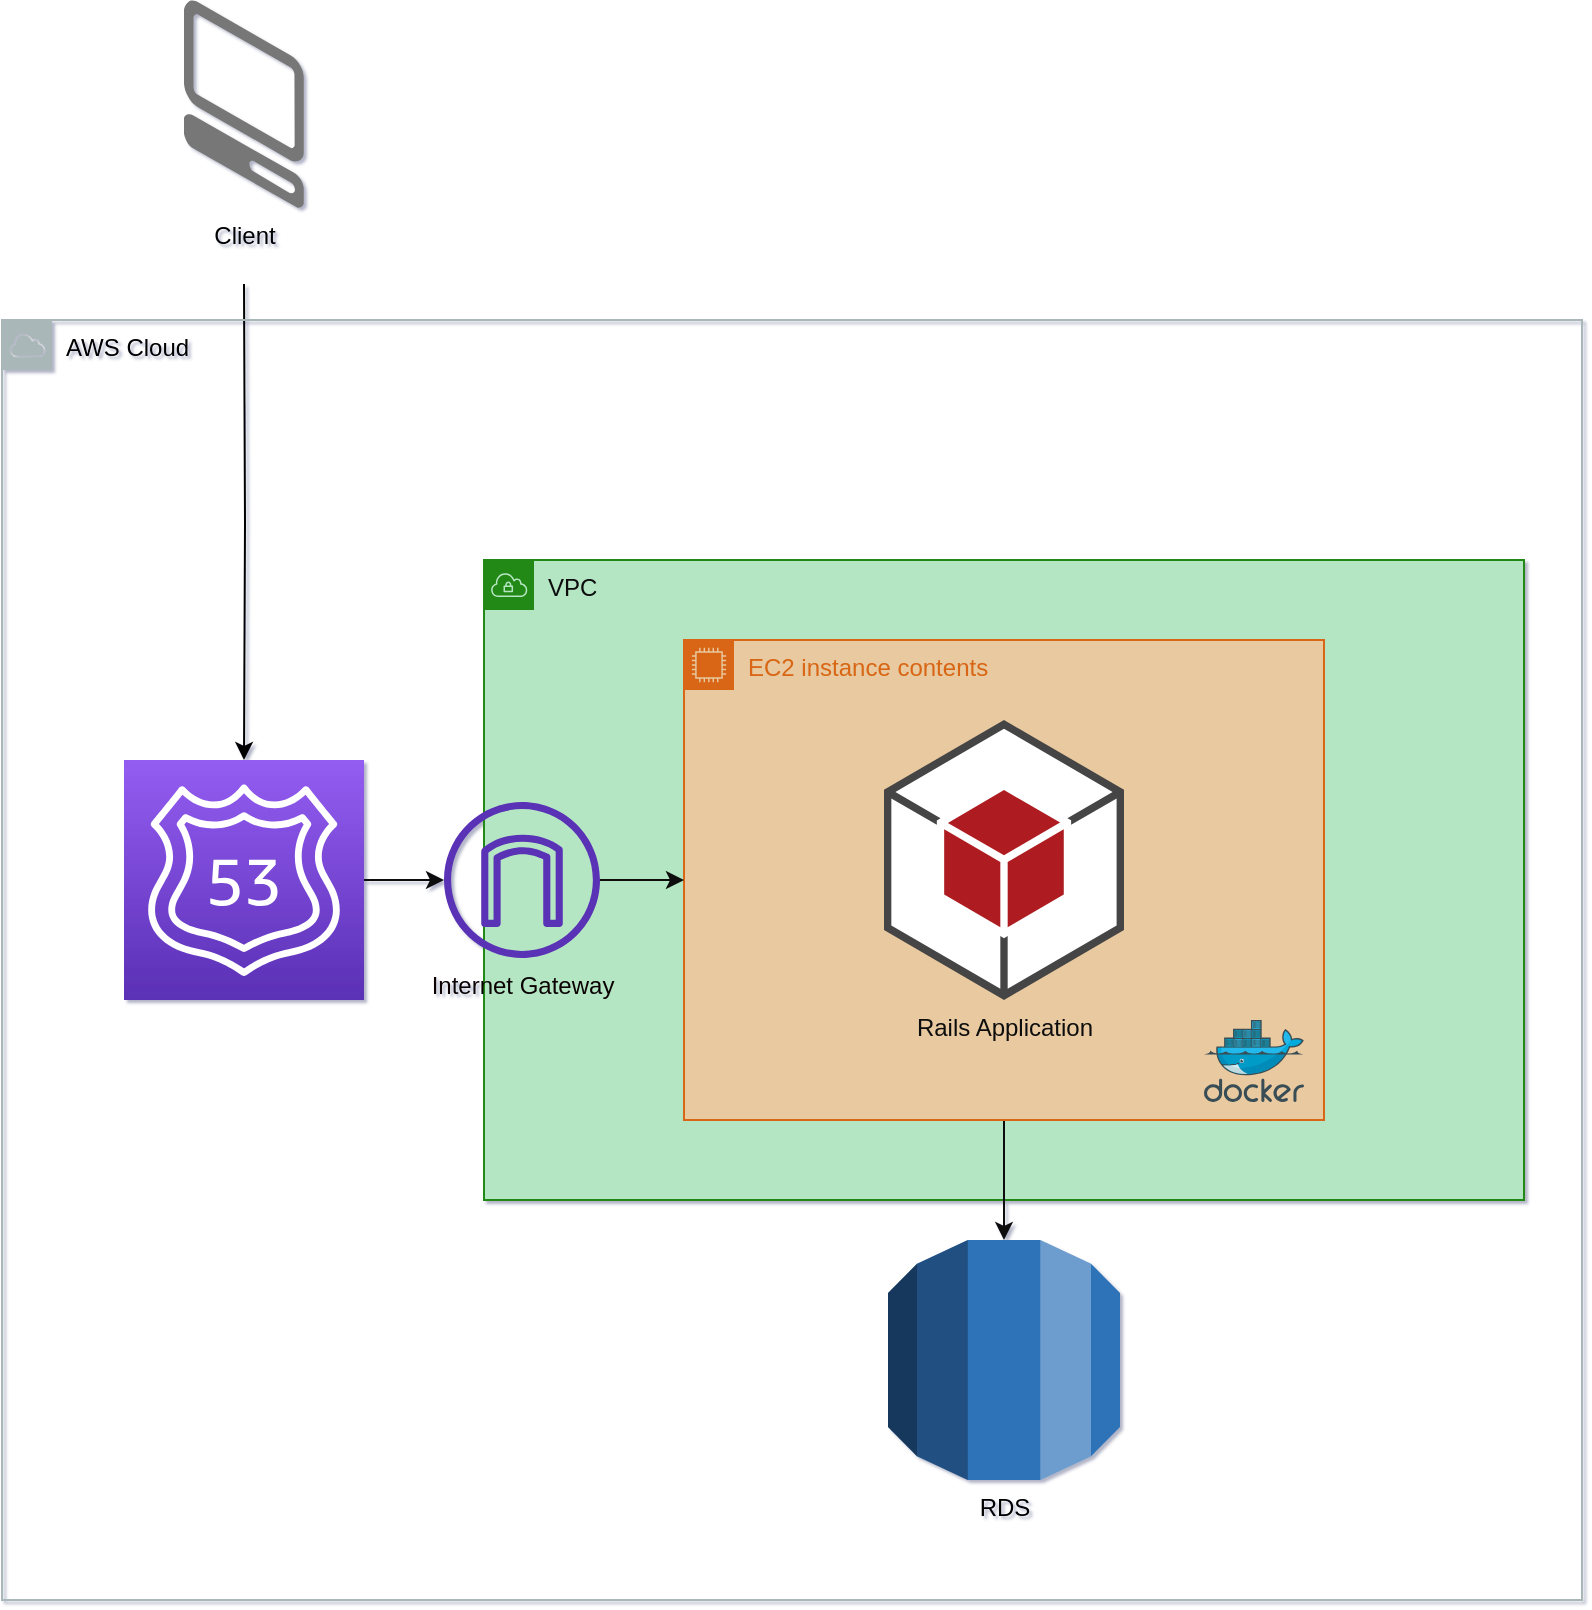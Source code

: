 <mxfile version="13.10.0" type="embed">
    <diagram id="sYyyzxMc8L0BJnTRZTQS" name="ページ1">
        <mxGraphModel dx="1126" dy="815" grid="0" gridSize="10" guides="1" tooltips="1" connect="1" arrows="1" fold="1" page="1" pageScale="1" pageWidth="827" pageHeight="1169" background="#ffffff" math="0" shadow="1">
            <root>
                <mxCell id="0"/>
                <mxCell id="1" parent="0"/>
                <mxCell id="21" style="edgeStyle=orthogonalEdgeStyle;rounded=0;orthogonalLoop=1;jettySize=auto;html=1;strokeColor=#000000;" edge="1" parent="1" target="11">
                    <mxGeometry relative="1" as="geometry">
                        <mxPoint x="140" y="182" as="sourcePoint"/>
                    </mxGeometry>
                </mxCell>
                <mxCell id="5" value="Client" style="verticalLabelPosition=bottom;html=1;verticalAlign=top;strokeWidth=1;align=center;outlineConnect=0;dashed=0;outlineConnect=0;shape=mxgraph.aws3d.client;aspect=fixed;strokeColor=none;fillColor=#777777;fontColor=#030303;" vertex="1" parent="1">
                    <mxGeometry x="110" y="40" width="60" height="104" as="geometry"/>
                </mxCell>
                <mxCell id="10" value="AWS Cloud" style="outlineConnect=0;gradientColor=none;html=1;whiteSpace=wrap;fontSize=12;fontStyle=0;shape=mxgraph.aws4.group;grIcon=mxgraph.aws4.group_aws_cloud;strokeColor=#AAB7B8;verticalAlign=top;align=left;spacingLeft=30;dashed=0;fontColor=#000000;fillColor=none;" vertex="1" parent="1">
                    <mxGeometry x="19" y="200" width="790" height="640" as="geometry"/>
                </mxCell>
                <mxCell id="22" style="edgeStyle=orthogonalEdgeStyle;rounded=0;orthogonalLoop=1;jettySize=auto;html=1;strokeColor=#0A0A0A;" edge="1" parent="1" source="11" target="19">
                    <mxGeometry relative="1" as="geometry"/>
                </mxCell>
                <mxCell id="11" value="" style="outlineConnect=0;fontColor=#232F3E;gradientColor=#945DF2;gradientDirection=north;fillColor=#5A30B5;strokeColor=#ffffff;dashed=0;verticalLabelPosition=bottom;verticalAlign=top;align=center;html=1;fontSize=12;fontStyle=0;aspect=fixed;shape=mxgraph.aws4.resourceIcon;resIcon=mxgraph.aws4.route_53;" vertex="1" parent="1">
                    <mxGeometry x="80" y="420" width="120" height="120" as="geometry"/>
                </mxCell>
                <mxCell id="12" value="VPC" style="points=[[0,0],[0.25,0],[0.5,0],[0.75,0],[1,0],[1,0.25],[1,0.5],[1,0.75],[1,1],[0.75,1],[0.5,1],[0.25,1],[0,1],[0,0.75],[0,0.5],[0,0.25]];outlineConnect=0;gradientColor=none;html=1;whiteSpace=wrap;fontSize=12;fontStyle=0;shape=mxgraph.aws4.group;grIcon=mxgraph.aws4.group_vpc;strokeColor=#248814;verticalAlign=top;align=left;spacingLeft=30;dashed=0;labelBackgroundColor=none;fontColor=#0C0D0D;fillColor=#B5E6C4;" vertex="1" parent="1">
                    <mxGeometry x="260" y="320" width="520" height="320" as="geometry"/>
                </mxCell>
                <mxCell id="25" style="edgeStyle=orthogonalEdgeStyle;rounded=0;orthogonalLoop=1;jettySize=auto;html=1;entryX=0.5;entryY=0;entryDx=0;entryDy=0;entryPerimeter=0;strokeColor=#0F0F0F;" edge="1" parent="1" source="14" target="15">
                    <mxGeometry relative="1" as="geometry"/>
                </mxCell>
                <mxCell id="13" value="EC2 instance contents" style="points=[[0,0],[0.25,0],[0.5,0],[0.75,0],[1,0],[1,0.25],[1,0.5],[1,0.75],[1,1],[0.75,1],[0.5,1],[0.25,1],[0,1],[0,0.75],[0,0.5],[0,0.25]];outlineConnect=0;gradientColor=none;html=1;whiteSpace=wrap;fontSize=12;fontStyle=0;shape=mxgraph.aws4.group;grIcon=mxgraph.aws4.group_ec2_instance_contents;strokeColor=#D86613;verticalAlign=top;align=left;spacingLeft=30;fontColor=#D86613;dashed=0;fillColor=#E8C9A0;" vertex="1" parent="1">
                    <mxGeometry x="360" y="360" width="320" height="240" as="geometry"/>
                </mxCell>
                <mxCell id="14" value="Rails Application" style="outlineConnect=0;dashed=0;verticalLabelPosition=bottom;verticalAlign=top;align=center;html=1;shape=mxgraph.aws3.android;fillColor=#AE1F23;gradientColor=none;fontColor=#0F0F0F;" vertex="1" parent="1">
                    <mxGeometry x="460" y="400" width="120" height="140" as="geometry"/>
                </mxCell>
                <mxCell id="15" value="RDS" style="outlineConnect=0;dashed=0;verticalLabelPosition=bottom;verticalAlign=top;align=center;html=1;shape=mxgraph.aws3.rds;fillColor=#2E73B8;gradientColor=none;fontColor=#000000;" vertex="1" parent="1">
                    <mxGeometry x="462" y="660" width="116" height="120" as="geometry"/>
                </mxCell>
                <mxCell id="17" value="" style="aspect=fixed;html=1;points=[];align=center;image;fontSize=12;image=img/lib/mscae/Docker.svg;" vertex="1" parent="1">
                    <mxGeometry x="620" y="550" width="50" height="41" as="geometry"/>
                </mxCell>
                <mxCell id="23" value="" style="edgeStyle=orthogonalEdgeStyle;rounded=0;orthogonalLoop=1;jettySize=auto;html=1;strokeColor=#080808;" edge="1" parent="1" source="19" target="13">
                    <mxGeometry relative="1" as="geometry"/>
                </mxCell>
                <mxCell id="19" value="Internet Gateway" style="outlineConnect=0;gradientColor=none;fillColor=#5A30B5;strokeColor=none;dashed=0;verticalLabelPosition=bottom;verticalAlign=top;align=center;html=1;fontSize=12;fontStyle=0;aspect=fixed;pointerEvents=1;shape=mxgraph.aws4.internet_gateway;fontColor=#0A0505;" vertex="1" parent="1">
                    <mxGeometry x="240" y="441" width="78" height="78" as="geometry"/>
                </mxCell>
            </root>
        </mxGraphModel>
    </diagram>
</mxfile>